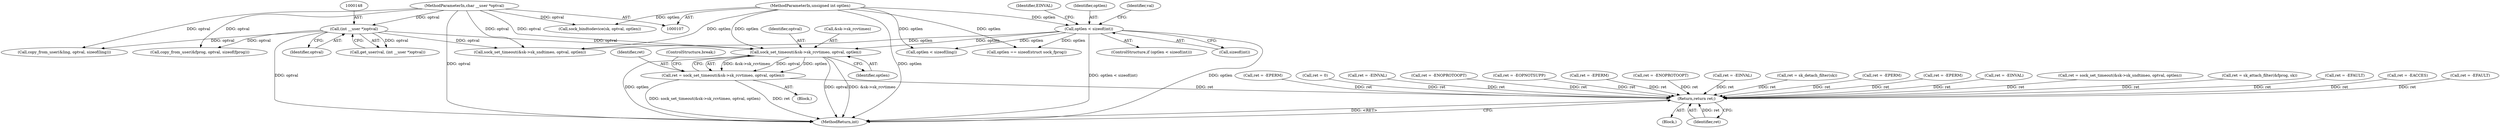 digraph "0_linux_3e10986d1d698140747fcfc2761ec9cb64c1d582@pointer" {
"1000535" [label="(Call,sock_set_timeout(&sk->sk_rcvtimeo, optval, optlen))"];
"1000147" [label="(Call,(int __user *)optval)"];
"1000111" [label="(MethodParameterIn,char __user *optval)"];
"1000137" [label="(Call,optlen < sizeof(int))"];
"1000112" [label="(MethodParameterIn,unsigned int optlen)"];
"1000533" [label="(Call,ret = sock_set_timeout(&sk->sk_rcvtimeo, optval, optlen))"];
"1000666" [label="(Return,return ret;)"];
"1000350" [label="(Call,ret = -EINVAL)"];
"1000149" [label="(Identifier,optval)"];
"1000139" [label="(Call,sizeof(int))"];
"1000534" [label="(Identifier,ret)"];
"1000111" [label="(MethodParameterIn,char __user *optval)"];
"1000113" [label="(Block,)"];
"1000586" [label="(Call,ret = sk_detach_filter(sk))"];
"1000668" [label="(MethodReturn,int)"];
"1000163" [label="(Block,)"];
"1000546" [label="(Call,sock_set_timeout(&sk->sk_sndtimeo, optval, optlen))"];
"1000244" [label="(Call,ret = -EPERM)"];
"1000345" [label="(Call,optlen < sizeof(ling))"];
"1000613" [label="(Call,ret = -EPERM)"];
"1000356" [label="(Call,copy_from_user(&ling, optval, sizeof(ling)))"];
"1000533" [label="(Call,ret = sock_set_timeout(&sk->sk_rcvtimeo, optval, optlen))"];
"1000132" [label="(Call,sock_bindtodevice(sk, optval, optlen))"];
"1000467" [label="(Call,ret = -EINVAL)"];
"1000544" [label="(Call,ret = sock_set_timeout(&sk->sk_sndtimeo, optval, optlen))"];
"1000578" [label="(Call,ret = sk_attach_filter(&fprog, sk))"];
"1000363" [label="(Call,ret = -EFAULT)"];
"1000143" [label="(Identifier,EINVAL)"];
"1000171" [label="(Call,ret = -EACCES)"];
"1000566" [label="(Call,ret = -EFAULT)"];
"1000540" [label="(Identifier,optval)"];
"1000541" [label="(Identifier,optlen)"];
"1000147" [label="(Call,(int __user *)optval)"];
"1000536" [label="(Call,&sk->sk_rcvtimeo)"];
"1000280" [label="(Call,ret = -EPERM)"];
"1000542" [label="(ControlStructure,break;)"];
"1000571" [label="(Call,copy_from_user(&fprog, optval, sizeof(fprog)))"];
"1000124" [label="(Call,ret = 0)"];
"1000136" [label="(ControlStructure,if (optlen < sizeof(int)))"];
"1000555" [label="(Call,ret = -EINVAL)"];
"1000659" [label="(Call,ret = -ENOPROTOOPT)"];
"1000560" [label="(Call,optlen == sizeof(struct sock_fprog))"];
"1000647" [label="(Call,ret = -EOPNOTSUPP)"];
"1000138" [label="(Identifier,optlen)"];
"1000667" [label="(Identifier,ret)"];
"1000535" [label="(Call,sock_set_timeout(&sk->sk_rcvtimeo, optval, optlen))"];
"1000112" [label="(MethodParameterIn,unsigned int optlen)"];
"1000338" [label="(Call,ret = -EPERM)"];
"1000137" [label="(Call,optlen < sizeof(int))"];
"1000666" [label="(Return,return ret;)"];
"1000146" [label="(Identifier,val)"];
"1000195" [label="(Call,ret = -ENOPROTOOPT)"];
"1000145" [label="(Call,get_user(val, (int __user *)optval))"];
"1000535" -> "1000533"  [label="AST: "];
"1000535" -> "1000541"  [label="CFG: "];
"1000536" -> "1000535"  [label="AST: "];
"1000540" -> "1000535"  [label="AST: "];
"1000541" -> "1000535"  [label="AST: "];
"1000533" -> "1000535"  [label="CFG: "];
"1000535" -> "1000668"  [label="DDG: optval"];
"1000535" -> "1000668"  [label="DDG: &sk->sk_rcvtimeo"];
"1000535" -> "1000668"  [label="DDG: optlen"];
"1000535" -> "1000533"  [label="DDG: &sk->sk_rcvtimeo"];
"1000535" -> "1000533"  [label="DDG: optval"];
"1000535" -> "1000533"  [label="DDG: optlen"];
"1000147" -> "1000535"  [label="DDG: optval"];
"1000111" -> "1000535"  [label="DDG: optval"];
"1000137" -> "1000535"  [label="DDG: optlen"];
"1000112" -> "1000535"  [label="DDG: optlen"];
"1000147" -> "1000145"  [label="AST: "];
"1000147" -> "1000149"  [label="CFG: "];
"1000148" -> "1000147"  [label="AST: "];
"1000149" -> "1000147"  [label="AST: "];
"1000145" -> "1000147"  [label="CFG: "];
"1000147" -> "1000668"  [label="DDG: optval"];
"1000147" -> "1000145"  [label="DDG: optval"];
"1000111" -> "1000147"  [label="DDG: optval"];
"1000147" -> "1000356"  [label="DDG: optval"];
"1000147" -> "1000546"  [label="DDG: optval"];
"1000147" -> "1000571"  [label="DDG: optval"];
"1000111" -> "1000107"  [label="AST: "];
"1000111" -> "1000668"  [label="DDG: optval"];
"1000111" -> "1000132"  [label="DDG: optval"];
"1000111" -> "1000356"  [label="DDG: optval"];
"1000111" -> "1000546"  [label="DDG: optval"];
"1000111" -> "1000571"  [label="DDG: optval"];
"1000137" -> "1000136"  [label="AST: "];
"1000137" -> "1000139"  [label="CFG: "];
"1000138" -> "1000137"  [label="AST: "];
"1000139" -> "1000137"  [label="AST: "];
"1000143" -> "1000137"  [label="CFG: "];
"1000146" -> "1000137"  [label="CFG: "];
"1000137" -> "1000668"  [label="DDG: optlen"];
"1000137" -> "1000668"  [label="DDG: optlen < sizeof(int)"];
"1000112" -> "1000137"  [label="DDG: optlen"];
"1000137" -> "1000345"  [label="DDG: optlen"];
"1000137" -> "1000546"  [label="DDG: optlen"];
"1000137" -> "1000560"  [label="DDG: optlen"];
"1000112" -> "1000107"  [label="AST: "];
"1000112" -> "1000668"  [label="DDG: optlen"];
"1000112" -> "1000132"  [label="DDG: optlen"];
"1000112" -> "1000345"  [label="DDG: optlen"];
"1000112" -> "1000546"  [label="DDG: optlen"];
"1000112" -> "1000560"  [label="DDG: optlen"];
"1000533" -> "1000163"  [label="AST: "];
"1000534" -> "1000533"  [label="AST: "];
"1000542" -> "1000533"  [label="CFG: "];
"1000533" -> "1000668"  [label="DDG: ret"];
"1000533" -> "1000668"  [label="DDG: sock_set_timeout(&sk->sk_rcvtimeo, optval, optlen)"];
"1000533" -> "1000666"  [label="DDG: ret"];
"1000666" -> "1000113"  [label="AST: "];
"1000666" -> "1000667"  [label="CFG: "];
"1000667" -> "1000666"  [label="AST: "];
"1000668" -> "1000666"  [label="CFG: "];
"1000666" -> "1000668"  [label="DDG: <RET>"];
"1000667" -> "1000666"  [label="DDG: ret"];
"1000338" -> "1000666"  [label="DDG: ret"];
"1000171" -> "1000666"  [label="DDG: ret"];
"1000124" -> "1000666"  [label="DDG: ret"];
"1000350" -> "1000666"  [label="DDG: ret"];
"1000659" -> "1000666"  [label="DDG: ret"];
"1000363" -> "1000666"  [label="DDG: ret"];
"1000467" -> "1000666"  [label="DDG: ret"];
"1000586" -> "1000666"  [label="DDG: ret"];
"1000566" -> "1000666"  [label="DDG: ret"];
"1000244" -> "1000666"  [label="DDG: ret"];
"1000195" -> "1000666"  [label="DDG: ret"];
"1000613" -> "1000666"  [label="DDG: ret"];
"1000578" -> "1000666"  [label="DDG: ret"];
"1000647" -> "1000666"  [label="DDG: ret"];
"1000555" -> "1000666"  [label="DDG: ret"];
"1000544" -> "1000666"  [label="DDG: ret"];
"1000280" -> "1000666"  [label="DDG: ret"];
}

